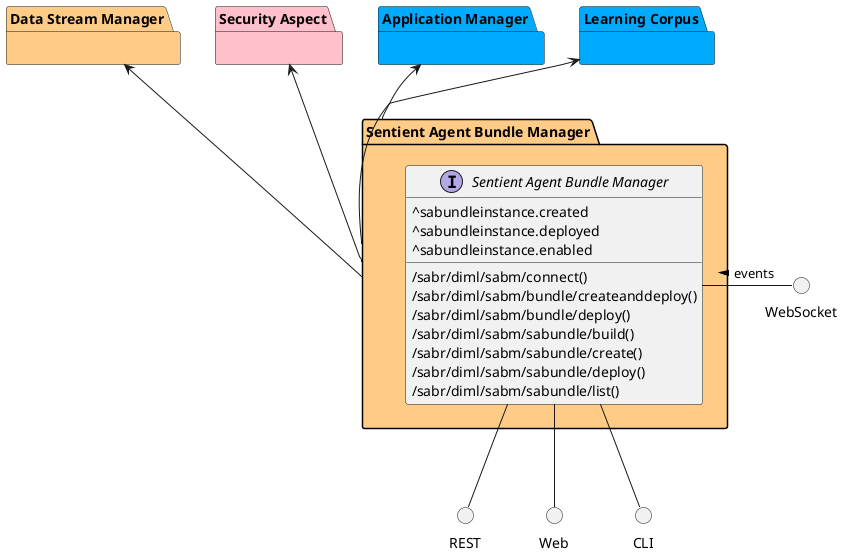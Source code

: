 @startuml


package "Data Stream Manager" #ffcc88 {

}

package "Security Aspect" #pink {

}

package "Application Manager" #00aaff {

}

package "Learning Corpus" #00aaff {

}

package "Sentient Agent Bundle Manager" #ffcc88 {

}


package "Sentient Agent Bundle Manager" #ffcc88 {

    interface "Sentient Agent Bundle Manager" as i {
            ^sabundleinstance.created
            ^sabundleinstance.deployed
            ^sabundleinstance.enabled
    
            /sabr/diml/sabm/connect()
            /sabr/diml/sabm/bundle/createanddeploy()
            /sabr/diml/sabm/bundle/deploy()
            /sabr/diml/sabm/sabundle/build()
            /sabr/diml/sabm/sabundle/create()
            /sabr/diml/sabm/sabundle/deploy()
            /sabr/diml/sabm/sabundle/list()
    
    }
}

circle REST
circle Web
circle CLI
circle WebSocket

i -down- Web
i -down- CLI
i -down- REST
WebSocket -left- i: events >

package "Sentient Agent Bundle Manager" #ffcc88 {


}


    "Data Stream Manager" <-- "Sentient Agent Bundle Manager"

    "Security Aspect" <-- "Sentient Agent Bundle Manager"

    "Application Manager" <-- "Sentient Agent Bundle Manager"

    "Learning Corpus" <-- "Sentient Agent Bundle Manager"


@enduml
